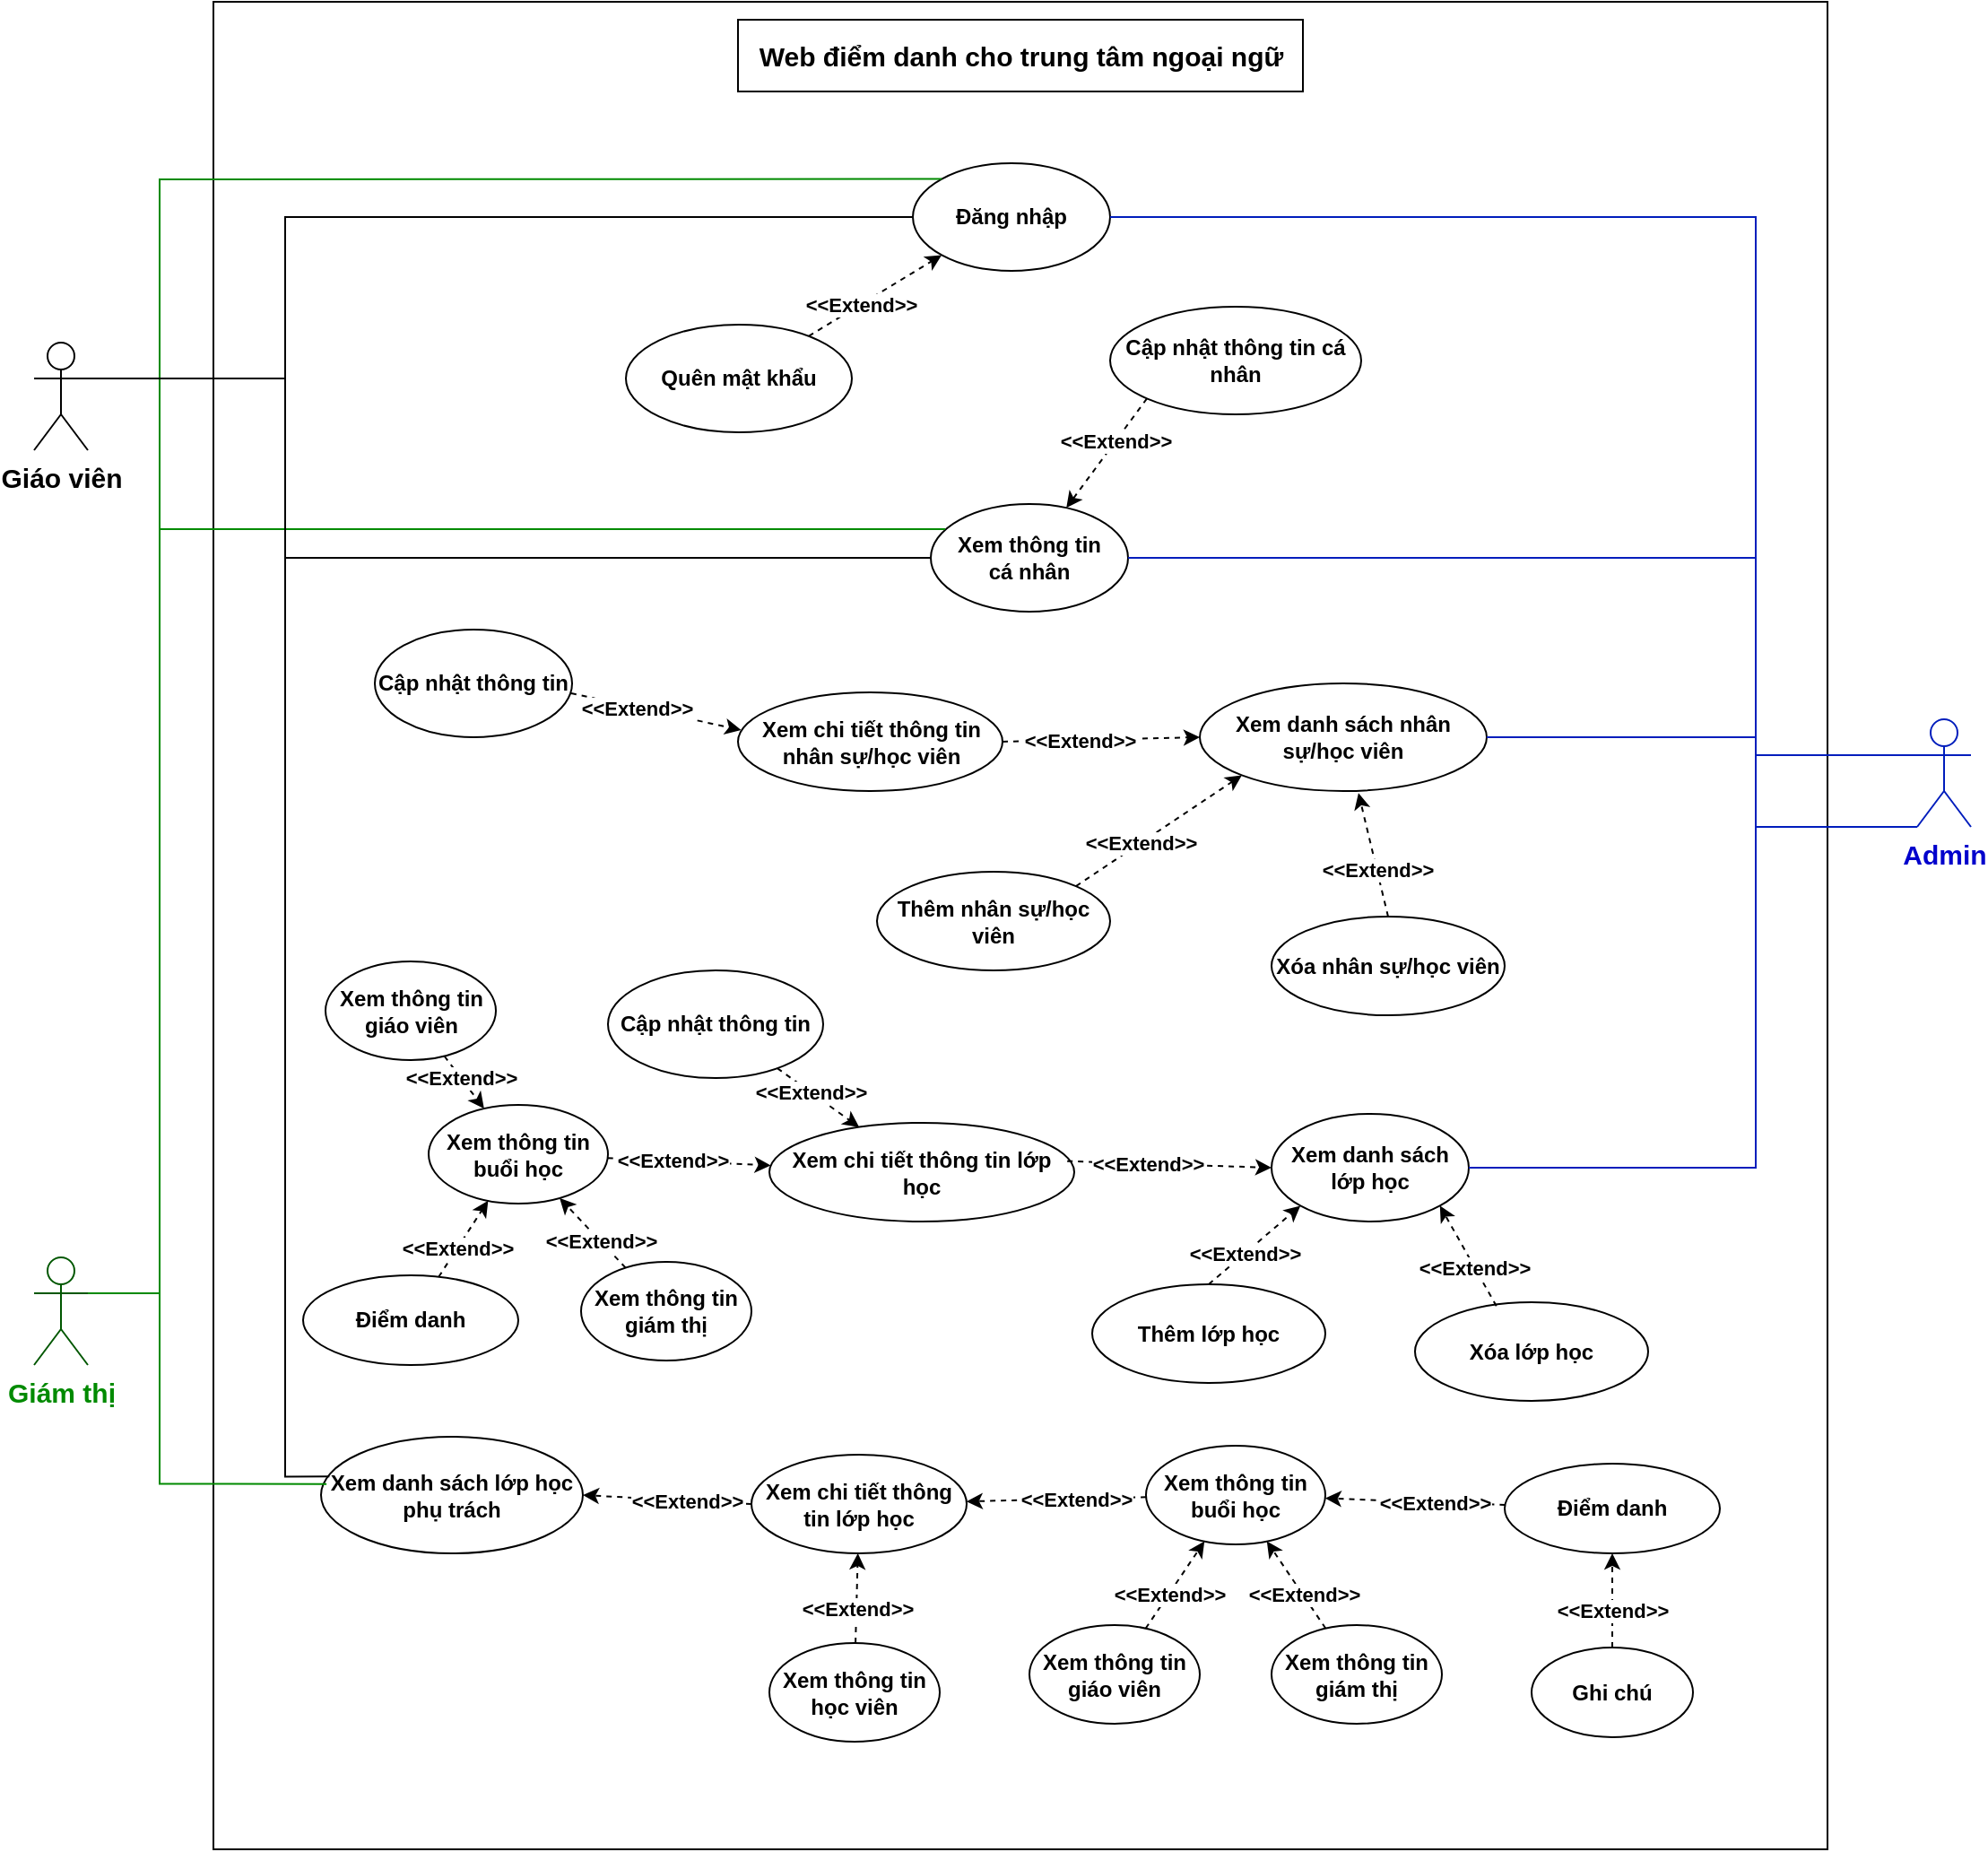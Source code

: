 <mxfile version="21.0.10" type="github">
  <diagram name="Page-1" id="CRNQidJyGZVOagn2CQu6">
    <mxGraphModel dx="2163" dy="676" grid="1" gridSize="10" guides="1" tooltips="1" connect="1" arrows="1" fold="1" page="1" pageScale="1" pageWidth="850" pageHeight="1100" math="0" shadow="0">
      <root>
        <mxCell id="0" />
        <mxCell id="1" parent="0" />
        <mxCell id="foU8qJLjKtTW0TO3vTlr-1" value="" style="rounded=0;whiteSpace=wrap;html=1;fontStyle=1" parent="1" vertex="1">
          <mxGeometry y="35" width="900" height="1030" as="geometry" />
        </mxCell>
        <mxCell id="foU8qJLjKtTW0TO3vTlr-2" value="&lt;font style=&quot;font-size: 15px;&quot;&gt;&lt;span&gt;Web điểm danh cho trung tâm ngoại ngữ&lt;/span&gt;&lt;/font&gt;" style="rounded=0;whiteSpace=wrap;html=1;fontStyle=1" parent="1" vertex="1">
          <mxGeometry x="292.5" y="45" width="315" height="40" as="geometry" />
        </mxCell>
        <mxCell id="foU8qJLjKtTW0TO3vTlr-3" value="&lt;font style=&quot;&quot; color=&quot;#0000cc&quot;&gt;Admin&lt;/font&gt;" style="shape=umlActor;verticalLabelPosition=bottom;verticalAlign=top;html=1;outlineConnect=0;fontSize=15;fillColor=none;fontColor=#ffffff;strokeColor=#001DBC;fontStyle=1" parent="1" vertex="1">
          <mxGeometry x="950" y="435" width="30" height="60" as="geometry" />
        </mxCell>
        <mxCell id="foU8qJLjKtTW0TO3vTlr-12" value="Giáo viên" style="shape=umlActor;verticalLabelPosition=bottom;verticalAlign=top;html=1;outlineConnect=0;fontSize=15;fontStyle=1" parent="1" vertex="1">
          <mxGeometry x="-100" y="225" width="30" height="60" as="geometry" />
        </mxCell>
        <mxCell id="foU8qJLjKtTW0TO3vTlr-16" value="Đăng nhập" style="ellipse;whiteSpace=wrap;html=1;fontStyle=1" parent="1" vertex="1">
          <mxGeometry x="390" y="125" width="110" height="60" as="geometry" />
        </mxCell>
        <mxCell id="foU8qJLjKtTW0TO3vTlr-18" value="Quên mật khẩu" style="ellipse;whiteSpace=wrap;html=1;fontStyle=1" parent="1" vertex="1">
          <mxGeometry x="230" y="215" width="126" height="60" as="geometry" />
        </mxCell>
        <mxCell id="foU8qJLjKtTW0TO3vTlr-19" value="" style="endArrow=classic;html=1;rounded=0;entryX=0;entryY=1;entryDx=0;entryDy=0;dashed=1;fontStyle=1" parent="1" source="foU8qJLjKtTW0TO3vTlr-18" target="foU8qJLjKtTW0TO3vTlr-16" edge="1">
          <mxGeometry width="50" height="50" relative="1" as="geometry">
            <mxPoint x="501" y="245" as="sourcePoint" />
            <mxPoint x="431" y="275" as="targetPoint" />
          </mxGeometry>
        </mxCell>
        <mxCell id="foU8qJLjKtTW0TO3vTlr-20" value="&amp;lt;&amp;lt;Extend&amp;gt;&amp;gt;" style="edgeLabel;html=1;align=center;verticalAlign=middle;resizable=0;points=[];fontStyle=1" parent="foU8qJLjKtTW0TO3vTlr-19" connectable="0" vertex="1">
          <mxGeometry x="-0.223" relative="1" as="geometry">
            <mxPoint as="offset" />
          </mxGeometry>
        </mxCell>
        <mxCell id="foU8qJLjKtTW0TO3vTlr-26" value="Xem danh sách lớp học" style="ellipse;whiteSpace=wrap;html=1;fontStyle=1" parent="1" vertex="1">
          <mxGeometry x="590" y="655" width="110" height="60" as="geometry" />
        </mxCell>
        <mxCell id="foU8qJLjKtTW0TO3vTlr-28" value="Xem thông tin&lt;br&gt;cá nhân" style="ellipse;whiteSpace=wrap;html=1;fontStyle=1" parent="1" vertex="1">
          <mxGeometry x="400" y="315" width="110" height="60" as="geometry" />
        </mxCell>
        <mxCell id="foU8qJLjKtTW0TO3vTlr-29" value="Xem danh sách nhân sự/học viên" style="ellipse;whiteSpace=wrap;html=1;fontStyle=1" parent="1" vertex="1">
          <mxGeometry x="550" y="415" width="160" height="60" as="geometry" />
        </mxCell>
        <mxCell id="foU8qJLjKtTW0TO3vTlr-31" value="" style="endArrow=none;html=1;rounded=0;fontSize=15;exitX=1;exitY=0.333;exitDx=0;exitDy=0;exitPerimeter=0;entryX=0;entryY=0.5;entryDx=0;entryDy=0;fontStyle=1" parent="1" source="foU8qJLjKtTW0TO3vTlr-12" target="foU8qJLjKtTW0TO3vTlr-16" edge="1">
          <mxGeometry width="50" height="50" relative="1" as="geometry">
            <mxPoint x="420" y="455" as="sourcePoint" />
            <mxPoint x="470" y="405" as="targetPoint" />
            <Array as="points">
              <mxPoint x="40" y="245" />
              <mxPoint x="40" y="155" />
            </Array>
          </mxGeometry>
        </mxCell>
        <mxCell id="foU8qJLjKtTW0TO3vTlr-33" value="" style="endArrow=none;html=1;rounded=0;fontSize=15;exitX=1;exitY=0.333;exitDx=0;exitDy=0;exitPerimeter=0;entryX=0;entryY=0.5;entryDx=0;entryDy=0;fontStyle=1" parent="1" source="foU8qJLjKtTW0TO3vTlr-12" target="foU8qJLjKtTW0TO3vTlr-28" edge="1">
          <mxGeometry width="50" height="50" relative="1" as="geometry">
            <mxPoint x="50" y="465" as="sourcePoint" />
            <mxPoint x="400" y="345" as="targetPoint" />
            <Array as="points">
              <mxPoint x="40" y="245" />
              <mxPoint x="40" y="345" />
            </Array>
          </mxGeometry>
        </mxCell>
        <mxCell id="foU8qJLjKtTW0TO3vTlr-37" value="" style="endArrow=none;html=1;rounded=0;fontSize=15;fillColor=#0050ef;strokeColor=#001DBC;entryX=0;entryY=0.333;entryDx=0;entryDy=0;entryPerimeter=0;exitX=1;exitY=0.5;exitDx=0;exitDy=0;fontStyle=1" parent="1" source="foU8qJLjKtTW0TO3vTlr-16" target="foU8qJLjKtTW0TO3vTlr-3" edge="1">
          <mxGeometry width="50" height="50" relative="1" as="geometry">
            <mxPoint x="520" y="455" as="sourcePoint" />
            <mxPoint x="570" y="405" as="targetPoint" />
            <Array as="points">
              <mxPoint x="860" y="155" />
              <mxPoint x="860" y="455" />
            </Array>
          </mxGeometry>
        </mxCell>
        <mxCell id="foU8qJLjKtTW0TO3vTlr-39" value="" style="endArrow=none;html=1;rounded=0;fontSize=15;fillColor=#0050ef;strokeColor=#001DBC;exitX=1;exitY=0.5;exitDx=0;exitDy=0;entryX=0;entryY=0.333;entryDx=0;entryDy=0;entryPerimeter=0;fontStyle=1" parent="1" source="foU8qJLjKtTW0TO3vTlr-28" target="foU8qJLjKtTW0TO3vTlr-3" edge="1">
          <mxGeometry width="50" height="50" relative="1" as="geometry">
            <mxPoint x="510" y="345" as="sourcePoint" />
            <mxPoint x="860" y="455" as="targetPoint" />
            <Array as="points">
              <mxPoint x="860" y="345" />
              <mxPoint x="860" y="455" />
            </Array>
          </mxGeometry>
        </mxCell>
        <mxCell id="foU8qJLjKtTW0TO3vTlr-40" value="" style="endArrow=none;html=1;rounded=0;fontSize=15;fillColor=#0050ef;strokeColor=#001DBC;exitX=1;exitY=0.5;exitDx=0;exitDy=0;entryX=0;entryY=1;entryDx=0;entryDy=0;entryPerimeter=0;fontStyle=1;edgeStyle=orthogonalEdgeStyle;" parent="1" source="foU8qJLjKtTW0TO3vTlr-29" target="foU8qJLjKtTW0TO3vTlr-3" edge="1">
          <mxGeometry width="50" height="50" relative="1" as="geometry">
            <mxPoint x="510" y="435" as="sourcePoint" />
            <mxPoint x="870" y="465" as="targetPoint" />
            <Array as="points">
              <mxPoint x="860" y="445" />
              <mxPoint x="860" y="495" />
            </Array>
          </mxGeometry>
        </mxCell>
        <mxCell id="foU8qJLjKtTW0TO3vTlr-42" value="" style="endArrow=none;html=1;rounded=0;fontSize=15;fillColor=#0050ef;strokeColor=#001DBC;exitX=1;exitY=0.5;exitDx=0;exitDy=0;entryX=0;entryY=1;entryDx=0;entryDy=0;entryPerimeter=0;fontStyle=1" parent="1" source="foU8qJLjKtTW0TO3vTlr-26" target="foU8qJLjKtTW0TO3vTlr-3" edge="1">
          <mxGeometry width="50" height="50" relative="1" as="geometry">
            <mxPoint x="720" y="665" as="sourcePoint" />
            <mxPoint x="870" y="505" as="targetPoint" />
            <Array as="points">
              <mxPoint x="860" y="685" />
              <mxPoint x="860" y="495" />
            </Array>
          </mxGeometry>
        </mxCell>
        <mxCell id="xnCUMMj6vFn5ndqKwVFb-1" value="&lt;font color=&quot;#008a00&quot;&gt;Giám thị&lt;/font&gt;" style="shape=umlActor;verticalLabelPosition=bottom;verticalAlign=top;html=1;outlineConnect=0;fontSize=15;fontStyle=1;fillColor=none;fontColor=#ffffff;strokeColor=#005700;" parent="1" vertex="1">
          <mxGeometry x="-100" y="735" width="30" height="60" as="geometry" />
        </mxCell>
        <mxCell id="xnCUMMj6vFn5ndqKwVFb-2" value="" style="endArrow=none;html=1;rounded=0;fontColor=#008a00;strokeColor=#008a00;exitX=1;exitY=0.333;exitDx=0;exitDy=0;exitPerimeter=0;entryX=0;entryY=0;entryDx=0;entryDy=0;" parent="1" source="xnCUMMj6vFn5ndqKwVFb-1" target="foU8qJLjKtTW0TO3vTlr-16" edge="1">
          <mxGeometry width="50" height="50" relative="1" as="geometry">
            <mxPoint x="-20" y="775" as="sourcePoint" />
            <mxPoint x="30" y="725" as="targetPoint" />
            <Array as="points">
              <mxPoint x="-30" y="755" />
              <mxPoint x="-30" y="134" />
            </Array>
          </mxGeometry>
        </mxCell>
        <mxCell id="xnCUMMj6vFn5ndqKwVFb-4" value="" style="endArrow=none;html=1;rounded=0;fontColor=#008a00;strokeColor=#008a00;exitX=1;exitY=0.333;exitDx=0;exitDy=0;exitPerimeter=0;entryX=0.073;entryY=0.233;entryDx=0;entryDy=0;entryPerimeter=0;" parent="1" source="xnCUMMj6vFn5ndqKwVFb-1" target="foU8qJLjKtTW0TO3vTlr-28" edge="1">
          <mxGeometry width="50" height="50" relative="1" as="geometry">
            <mxPoint x="-60" y="765" as="sourcePoint" />
            <mxPoint x="416" y="276" as="targetPoint" />
            <Array as="points">
              <mxPoint x="-30" y="755" />
              <mxPoint x="-30" y="329" />
            </Array>
          </mxGeometry>
        </mxCell>
        <mxCell id="xnCUMMj6vFn5ndqKwVFb-8" value="Ghi chú" style="ellipse;whiteSpace=wrap;html=1;fontStyle=1" parent="1" vertex="1">
          <mxGeometry x="735" y="952.5" width="90" height="50" as="geometry" />
        </mxCell>
        <mxCell id="xnCUMMj6vFn5ndqKwVFb-9" value="" style="endArrow=classic;html=1;rounded=0;dashed=1;fontStyle=1;" parent="1" source="xnCUMMj6vFn5ndqKwVFb-8" target="JiPtHDF4y1pOYtlBRICb-31" edge="1">
          <mxGeometry width="50" height="50" relative="1" as="geometry">
            <mxPoint x="580" y="125" as="sourcePoint" />
            <mxPoint x="530" y="1125" as="targetPoint" />
          </mxGeometry>
        </mxCell>
        <mxCell id="xnCUMMj6vFn5ndqKwVFb-10" value="&amp;lt;&amp;lt;Extend&amp;gt;&amp;gt;" style="edgeLabel;html=1;align=center;verticalAlign=middle;resizable=0;points=[];fontStyle=1" parent="xnCUMMj6vFn5ndqKwVFb-9" connectable="0" vertex="1">
          <mxGeometry x="-0.223" relative="1" as="geometry">
            <mxPoint as="offset" />
          </mxGeometry>
        </mxCell>
        <mxCell id="JiPtHDF4y1pOYtlBRICb-1" value="Cập nhật thông tin cá nhân" style="ellipse;whiteSpace=wrap;html=1;fontStyle=1" parent="1" vertex="1">
          <mxGeometry x="500" y="205" width="140" height="60" as="geometry" />
        </mxCell>
        <mxCell id="JiPtHDF4y1pOYtlBRICb-2" value="" style="endArrow=classic;html=1;rounded=0;exitX=0;exitY=1;exitDx=0;exitDy=0;dashed=1;fontStyle=1;" parent="1" source="JiPtHDF4y1pOYtlBRICb-1" target="foU8qJLjKtTW0TO3vTlr-28" edge="1">
          <mxGeometry width="50" height="50" relative="1" as="geometry">
            <mxPoint x="550" y="255" as="sourcePoint" />
            <mxPoint x="494" y="186" as="targetPoint" />
          </mxGeometry>
        </mxCell>
        <mxCell id="JiPtHDF4y1pOYtlBRICb-3" value="&amp;lt;&amp;lt;Extend&amp;gt;&amp;gt;" style="edgeLabel;html=1;align=center;verticalAlign=middle;resizable=0;points=[];fontStyle=1" parent="JiPtHDF4y1pOYtlBRICb-2" connectable="0" vertex="1">
          <mxGeometry x="-0.223" relative="1" as="geometry">
            <mxPoint as="offset" />
          </mxGeometry>
        </mxCell>
        <mxCell id="JiPtHDF4y1pOYtlBRICb-4" value="Xem chi tiết thông tin nhân sự/học viên" style="ellipse;whiteSpace=wrap;html=1;fontStyle=1" parent="1" vertex="1">
          <mxGeometry x="292.5" y="420" width="147.5" height="55" as="geometry" />
        </mxCell>
        <mxCell id="JiPtHDF4y1pOYtlBRICb-5" value="Cập nhật thông tin" style="ellipse;whiteSpace=wrap;html=1;fontStyle=1" parent="1" vertex="1">
          <mxGeometry x="90" y="385" width="110" height="60" as="geometry" />
        </mxCell>
        <mxCell id="JiPtHDF4y1pOYtlBRICb-6" value="Thêm nhân sự/học viên" style="ellipse;whiteSpace=wrap;html=1;fontStyle=1" parent="1" vertex="1">
          <mxGeometry x="370" y="520" width="130" height="55" as="geometry" />
        </mxCell>
        <mxCell id="JiPtHDF4y1pOYtlBRICb-7" value="Xóa nhân sự/học viên" style="ellipse;whiteSpace=wrap;html=1;fontStyle=1" parent="1" vertex="1">
          <mxGeometry x="590" y="545" width="130" height="55" as="geometry" />
        </mxCell>
        <mxCell id="JiPtHDF4y1pOYtlBRICb-8" value="" style="endArrow=classic;html=1;rounded=0;exitX=1;exitY=0.5;exitDx=0;exitDy=0;dashed=1;fontStyle=1;entryX=0;entryY=0.5;entryDx=0;entryDy=0;" parent="1" source="JiPtHDF4y1pOYtlBRICb-4" target="foU8qJLjKtTW0TO3vTlr-29" edge="1">
          <mxGeometry width="50" height="50" relative="1" as="geometry">
            <mxPoint x="531" y="266" as="sourcePoint" />
            <mxPoint x="486" y="327" as="targetPoint" />
          </mxGeometry>
        </mxCell>
        <mxCell id="JiPtHDF4y1pOYtlBRICb-9" value="&amp;lt;&amp;lt;Extend&amp;gt;&amp;gt;" style="edgeLabel;html=1;align=center;verticalAlign=middle;resizable=0;points=[];fontStyle=1" parent="JiPtHDF4y1pOYtlBRICb-8" connectable="0" vertex="1">
          <mxGeometry x="-0.223" relative="1" as="geometry">
            <mxPoint as="offset" />
          </mxGeometry>
        </mxCell>
        <mxCell id="JiPtHDF4y1pOYtlBRICb-11" value="" style="endArrow=classic;html=1;rounded=0;exitX=1;exitY=0;exitDx=0;exitDy=0;dashed=1;fontStyle=1;entryX=0;entryY=1;entryDx=0;entryDy=0;" parent="1" source="JiPtHDF4y1pOYtlBRICb-6" target="foU8qJLjKtTW0TO3vTlr-29" edge="1">
          <mxGeometry width="50" height="50" relative="1" as="geometry">
            <mxPoint x="432" y="475" as="sourcePoint" />
            <mxPoint x="560" y="455" as="targetPoint" />
          </mxGeometry>
        </mxCell>
        <mxCell id="JiPtHDF4y1pOYtlBRICb-12" value="&amp;lt;&amp;lt;Extend&amp;gt;&amp;gt;" style="edgeLabel;html=1;align=center;verticalAlign=middle;resizable=0;points=[];fontStyle=1" parent="JiPtHDF4y1pOYtlBRICb-11" connectable="0" vertex="1">
          <mxGeometry x="-0.223" relative="1" as="geometry">
            <mxPoint as="offset" />
          </mxGeometry>
        </mxCell>
        <mxCell id="JiPtHDF4y1pOYtlBRICb-13" value="" style="endArrow=classic;html=1;rounded=0;exitX=0.5;exitY=0;exitDx=0;exitDy=0;dashed=1;fontStyle=1;entryX=0.553;entryY=1.019;entryDx=0;entryDy=0;entryPerimeter=0;" parent="1" source="JiPtHDF4y1pOYtlBRICb-7" target="foU8qJLjKtTW0TO3vTlr-29" edge="1">
          <mxGeometry width="50" height="50" relative="1" as="geometry">
            <mxPoint x="442" y="485" as="sourcePoint" />
            <mxPoint x="570" y="465" as="targetPoint" />
          </mxGeometry>
        </mxCell>
        <mxCell id="JiPtHDF4y1pOYtlBRICb-14" value="&amp;lt;&amp;lt;Extend&amp;gt;&amp;gt;" style="edgeLabel;html=1;align=center;verticalAlign=middle;resizable=0;points=[];fontStyle=1" parent="JiPtHDF4y1pOYtlBRICb-13" connectable="0" vertex="1">
          <mxGeometry x="-0.223" relative="1" as="geometry">
            <mxPoint as="offset" />
          </mxGeometry>
        </mxCell>
        <mxCell id="JiPtHDF4y1pOYtlBRICb-15" value="" style="endArrow=classic;html=1;rounded=0;exitX=0.995;exitY=0.592;exitDx=0;exitDy=0;dashed=1;fontStyle=1;entryX=0.012;entryY=0.381;entryDx=0;entryDy=0;entryPerimeter=0;exitPerimeter=0;" parent="1" source="JiPtHDF4y1pOYtlBRICb-5" target="JiPtHDF4y1pOYtlBRICb-4" edge="1">
          <mxGeometry width="50" height="50" relative="1" as="geometry">
            <mxPoint x="665" y="545" as="sourcePoint" />
            <mxPoint x="648" y="486" as="targetPoint" />
          </mxGeometry>
        </mxCell>
        <mxCell id="JiPtHDF4y1pOYtlBRICb-16" value="&amp;lt;&amp;lt;Extend&amp;gt;&amp;gt;" style="edgeLabel;html=1;align=center;verticalAlign=middle;resizable=0;points=[];fontStyle=1" parent="JiPtHDF4y1pOYtlBRICb-15" connectable="0" vertex="1">
          <mxGeometry x="-0.223" relative="1" as="geometry">
            <mxPoint as="offset" />
          </mxGeometry>
        </mxCell>
        <mxCell id="JiPtHDF4y1pOYtlBRICb-17" value="Xem chi tiết thông tin lớp học" style="ellipse;whiteSpace=wrap;html=1;fontStyle=1" parent="1" vertex="1">
          <mxGeometry x="310" y="660" width="170" height="55" as="geometry" />
        </mxCell>
        <mxCell id="JiPtHDF4y1pOYtlBRICb-18" value="Cập nhật thông tin" style="ellipse;whiteSpace=wrap;html=1;fontStyle=1" parent="1" vertex="1">
          <mxGeometry x="220" y="575" width="120" height="60" as="geometry" />
        </mxCell>
        <mxCell id="JiPtHDF4y1pOYtlBRICb-19" value="Thêm lớp học" style="ellipse;whiteSpace=wrap;html=1;fontStyle=1" parent="1" vertex="1">
          <mxGeometry x="490" y="750" width="130" height="55" as="geometry" />
        </mxCell>
        <mxCell id="JiPtHDF4y1pOYtlBRICb-20" value="Xóa lớp học" style="ellipse;whiteSpace=wrap;html=1;fontStyle=1" parent="1" vertex="1">
          <mxGeometry x="670" y="760" width="130" height="55" as="geometry" />
        </mxCell>
        <mxCell id="JiPtHDF4y1pOYtlBRICb-21" value="" style="endArrow=classic;html=1;rounded=0;dashed=1;fontStyle=1;" parent="1" source="JiPtHDF4y1pOYtlBRICb-18" target="JiPtHDF4y1pOYtlBRICb-17" edge="1">
          <mxGeometry width="50" height="50" relative="1" as="geometry">
            <mxPoint x="229" y="431" as="sourcePoint" />
            <mxPoint x="332" y="451" as="targetPoint" />
          </mxGeometry>
        </mxCell>
        <mxCell id="JiPtHDF4y1pOYtlBRICb-22" value="&amp;lt;&amp;lt;Extend&amp;gt;&amp;gt;" style="edgeLabel;html=1;align=center;verticalAlign=middle;resizable=0;points=[];fontStyle=1" parent="JiPtHDF4y1pOYtlBRICb-21" connectable="0" vertex="1">
          <mxGeometry x="-0.223" relative="1" as="geometry">
            <mxPoint as="offset" />
          </mxGeometry>
        </mxCell>
        <mxCell id="JiPtHDF4y1pOYtlBRICb-24" value="" style="endArrow=classic;html=1;rounded=0;exitX=0.977;exitY=0.388;exitDx=0;exitDy=0;dashed=1;fontStyle=1;entryX=0;entryY=0.5;entryDx=0;entryDy=0;exitPerimeter=0;" parent="1" source="JiPtHDF4y1pOYtlBRICb-17" target="foU8qJLjKtTW0TO3vTlr-26" edge="1">
          <mxGeometry width="50" height="50" relative="1" as="geometry">
            <mxPoint x="303" y="685" as="sourcePoint" />
            <mxPoint x="405" y="695" as="targetPoint" />
          </mxGeometry>
        </mxCell>
        <mxCell id="JiPtHDF4y1pOYtlBRICb-25" value="&amp;lt;&amp;lt;Extend&amp;gt;&amp;gt;" style="edgeLabel;html=1;align=center;verticalAlign=middle;resizable=0;points=[];fontStyle=1" parent="JiPtHDF4y1pOYtlBRICb-24" connectable="0" vertex="1">
          <mxGeometry x="-0.223" relative="1" as="geometry">
            <mxPoint as="offset" />
          </mxGeometry>
        </mxCell>
        <mxCell id="JiPtHDF4y1pOYtlBRICb-26" value="" style="endArrow=classic;html=1;rounded=0;exitX=0.5;exitY=0;exitDx=0;exitDy=0;dashed=1;fontStyle=1;entryX=0;entryY=1;entryDx=0;entryDy=0;" parent="1" source="JiPtHDF4y1pOYtlBRICb-19" target="foU8qJLjKtTW0TO3vTlr-26" edge="1">
          <mxGeometry width="50" height="50" relative="1" as="geometry">
            <mxPoint x="477" y="689" as="sourcePoint" />
            <mxPoint x="600" y="695" as="targetPoint" />
          </mxGeometry>
        </mxCell>
        <mxCell id="JiPtHDF4y1pOYtlBRICb-27" value="&amp;lt;&amp;lt;Extend&amp;gt;&amp;gt;" style="edgeLabel;html=1;align=center;verticalAlign=middle;resizable=0;points=[];fontStyle=1" parent="JiPtHDF4y1pOYtlBRICb-26" connectable="0" vertex="1">
          <mxGeometry x="-0.223" relative="1" as="geometry">
            <mxPoint as="offset" />
          </mxGeometry>
        </mxCell>
        <mxCell id="JiPtHDF4y1pOYtlBRICb-28" value="" style="endArrow=classic;html=1;rounded=0;exitX=0.349;exitY=0.039;exitDx=0;exitDy=0;dashed=1;fontStyle=1;entryX=1;entryY=1;entryDx=0;entryDy=0;exitPerimeter=0;" parent="1" source="JiPtHDF4y1pOYtlBRICb-20" target="foU8qJLjKtTW0TO3vTlr-26" edge="1">
          <mxGeometry width="50" height="50" relative="1" as="geometry">
            <mxPoint x="487" y="699" as="sourcePoint" />
            <mxPoint x="610" y="705" as="targetPoint" />
          </mxGeometry>
        </mxCell>
        <mxCell id="JiPtHDF4y1pOYtlBRICb-29" value="&amp;lt;&amp;lt;Extend&amp;gt;&amp;gt;" style="edgeLabel;html=1;align=center;verticalAlign=middle;resizable=0;points=[];fontStyle=1" parent="JiPtHDF4y1pOYtlBRICb-28" connectable="0" vertex="1">
          <mxGeometry x="-0.223" relative="1" as="geometry">
            <mxPoint as="offset" />
          </mxGeometry>
        </mxCell>
        <mxCell id="JiPtHDF4y1pOYtlBRICb-30" value="Xem danh sách lớp học phụ trách" style="ellipse;whiteSpace=wrap;html=1;fontStyle=1" parent="1" vertex="1">
          <mxGeometry x="60" y="835" width="146" height="65" as="geometry" />
        </mxCell>
        <mxCell id="JiPtHDF4y1pOYtlBRICb-31" value="Điểm danh" style="ellipse;whiteSpace=wrap;html=1;fontStyle=1" parent="1" vertex="1">
          <mxGeometry x="720" y="850" width="120" height="50" as="geometry" />
        </mxCell>
        <mxCell id="JiPtHDF4y1pOYtlBRICb-32" value="" style="endArrow=classic;html=1;rounded=0;dashed=1;fontStyle=1;" parent="1" source="JiPtHDF4y1pOYtlBRICb-31" target="rXk7IQa9aIsszNPNrJmk-4" edge="1">
          <mxGeometry width="50" height="50" relative="1" as="geometry">
            <mxPoint x="693" y="942" as="sourcePoint" />
            <mxPoint x="541" y="916" as="targetPoint" />
          </mxGeometry>
        </mxCell>
        <mxCell id="JiPtHDF4y1pOYtlBRICb-33" value="&amp;lt;&amp;lt;Extend&amp;gt;&amp;gt;" style="edgeLabel;html=1;align=center;verticalAlign=middle;resizable=0;points=[];fontStyle=1" parent="JiPtHDF4y1pOYtlBRICb-32" connectable="0" vertex="1">
          <mxGeometry x="-0.223" relative="1" as="geometry">
            <mxPoint as="offset" />
          </mxGeometry>
        </mxCell>
        <mxCell id="JiPtHDF4y1pOYtlBRICb-36" value="" style="endArrow=none;html=1;rounded=0;fontColor=#008a00;strokeColor=#008a00;exitX=1;exitY=0.333;exitDx=0;exitDy=0;exitPerimeter=0;entryX=0.021;entryY=0.405;entryDx=0;entryDy=0;entryPerimeter=0;edgeStyle=orthogonalEdgeStyle;" parent="1" source="xnCUMMj6vFn5ndqKwVFb-1" target="JiPtHDF4y1pOYtlBRICb-30" edge="1">
          <mxGeometry width="50" height="50" relative="1" as="geometry">
            <mxPoint x="-60" y="765" as="sourcePoint" />
            <mxPoint x="418" y="339" as="targetPoint" />
            <Array as="points">
              <mxPoint x="-30" y="755" />
              <mxPoint x="-30" y="861" />
            </Array>
          </mxGeometry>
        </mxCell>
        <mxCell id="JiPtHDF4y1pOYtlBRICb-37" value="" style="endArrow=none;html=1;rounded=0;fontSize=15;entryX=0.032;entryY=0.341;entryDx=0;entryDy=0;fontStyle=1;entryPerimeter=0;exitX=1;exitY=0.333;exitDx=0;exitDy=0;exitPerimeter=0;edgeStyle=orthogonalEdgeStyle;" parent="1" source="foU8qJLjKtTW0TO3vTlr-12" target="JiPtHDF4y1pOYtlBRICb-30" edge="1">
          <mxGeometry width="50" height="50" relative="1" as="geometry">
            <mxPoint x="-60" y="275" as="sourcePoint" />
            <mxPoint x="410" y="355" as="targetPoint" />
            <Array as="points">
              <mxPoint x="40" y="245" />
              <mxPoint x="40" y="857" />
            </Array>
          </mxGeometry>
        </mxCell>
        <mxCell id="x4KOJVOSGeH09oPiY5ND-3" value="Xem chi tiết thông tin lớp học" style="ellipse;whiteSpace=wrap;html=1;fontStyle=1" parent="1" vertex="1">
          <mxGeometry x="300" y="845" width="120" height="55" as="geometry" />
        </mxCell>
        <mxCell id="x4KOJVOSGeH09oPiY5ND-4" value="" style="endArrow=classic;html=1;rounded=0;exitX=0;exitY=0.5;exitDx=0;exitDy=0;dashed=1;fontStyle=1;entryX=1;entryY=0.5;entryDx=0;entryDy=0;" parent="1" source="x4KOJVOSGeH09oPiY5ND-3" target="JiPtHDF4y1pOYtlBRICb-30" edge="1">
          <mxGeometry width="50" height="50" relative="1" as="geometry">
            <mxPoint x="450" y="955" as="sourcePoint" />
            <mxPoint x="319" y="895" as="targetPoint" />
          </mxGeometry>
        </mxCell>
        <mxCell id="x4KOJVOSGeH09oPiY5ND-5" value="&amp;lt;&amp;lt;Extend&amp;gt;&amp;gt;" style="edgeLabel;html=1;align=center;verticalAlign=middle;resizable=0;points=[];fontStyle=1" parent="x4KOJVOSGeH09oPiY5ND-4" connectable="0" vertex="1">
          <mxGeometry x="-0.223" relative="1" as="geometry">
            <mxPoint as="offset" />
          </mxGeometry>
        </mxCell>
        <mxCell id="NkVfp7Vrt0b0NBib6sNS-2" value="Xem thông tin học viên" style="ellipse;whiteSpace=wrap;html=1;fontStyle=1" parent="1" vertex="1">
          <mxGeometry x="310" y="950" width="95" height="55" as="geometry" />
        </mxCell>
        <mxCell id="NkVfp7Vrt0b0NBib6sNS-3" value="" style="endArrow=classic;html=1;rounded=0;dashed=1;fontStyle=1;" parent="1" source="NkVfp7Vrt0b0NBib6sNS-2" target="x4KOJVOSGeH09oPiY5ND-3" edge="1">
          <mxGeometry width="50" height="50" relative="1" as="geometry">
            <mxPoint x="532" y="946" as="sourcePoint" />
            <mxPoint x="495" y="897" as="targetPoint" />
          </mxGeometry>
        </mxCell>
        <mxCell id="NkVfp7Vrt0b0NBib6sNS-4" value="&amp;lt;&amp;lt;Extend&amp;gt;&amp;gt;" style="edgeLabel;html=1;align=center;verticalAlign=middle;resizable=0;points=[];fontStyle=1" parent="NkVfp7Vrt0b0NBib6sNS-3" connectable="0" vertex="1">
          <mxGeometry x="-0.223" relative="1" as="geometry">
            <mxPoint as="offset" />
          </mxGeometry>
        </mxCell>
        <mxCell id="rXk7IQa9aIsszNPNrJmk-4" value="Xem thông tin buổi học" style="ellipse;whiteSpace=wrap;html=1;fontStyle=1" parent="1" vertex="1">
          <mxGeometry x="520" y="840" width="100" height="55" as="geometry" />
        </mxCell>
        <mxCell id="rXk7IQa9aIsszNPNrJmk-5" value="" style="endArrow=classic;html=1;rounded=0;dashed=1;fontStyle=1;" parent="1" source="rXk7IQa9aIsszNPNrJmk-4" target="x4KOJVOSGeH09oPiY5ND-3" edge="1">
          <mxGeometry width="50" height="50" relative="1" as="geometry">
            <mxPoint x="410" y="960" as="sourcePoint" />
            <mxPoint x="403" y="905" as="targetPoint" />
          </mxGeometry>
        </mxCell>
        <mxCell id="rXk7IQa9aIsszNPNrJmk-6" value="&amp;lt;&amp;lt;Extend&amp;gt;&amp;gt;" style="edgeLabel;html=1;align=center;verticalAlign=middle;resizable=0;points=[];fontStyle=1" parent="rXk7IQa9aIsszNPNrJmk-5" connectable="0" vertex="1">
          <mxGeometry x="-0.223" relative="1" as="geometry">
            <mxPoint as="offset" />
          </mxGeometry>
        </mxCell>
        <mxCell id="rXk7IQa9aIsszNPNrJmk-7" value="Xem thông tin giáo viên" style="ellipse;whiteSpace=wrap;html=1;fontStyle=1" parent="1" vertex="1">
          <mxGeometry x="455" y="940" width="95" height="55" as="geometry" />
        </mxCell>
        <mxCell id="rXk7IQa9aIsszNPNrJmk-8" value="" style="endArrow=classic;html=1;rounded=0;dashed=1;fontStyle=1;" parent="1" source="rXk7IQa9aIsszNPNrJmk-7" target="rXk7IQa9aIsszNPNrJmk-4" edge="1">
          <mxGeometry width="50" height="50" relative="1" as="geometry">
            <mxPoint x="410" y="960" as="sourcePoint" />
            <mxPoint x="403" y="905" as="targetPoint" />
          </mxGeometry>
        </mxCell>
        <mxCell id="rXk7IQa9aIsszNPNrJmk-9" value="&amp;lt;&amp;lt;Extend&amp;gt;&amp;gt;" style="edgeLabel;html=1;align=center;verticalAlign=middle;resizable=0;points=[];fontStyle=1" parent="rXk7IQa9aIsszNPNrJmk-8" connectable="0" vertex="1">
          <mxGeometry x="-0.223" relative="1" as="geometry">
            <mxPoint as="offset" />
          </mxGeometry>
        </mxCell>
        <mxCell id="8GhIDcjLOXHqqxuU2SZH-2" value="Xem thông tin giám thị" style="ellipse;whiteSpace=wrap;html=1;fontStyle=1" parent="1" vertex="1">
          <mxGeometry x="590" y="940" width="95" height="55" as="geometry" />
        </mxCell>
        <mxCell id="8GhIDcjLOXHqqxuU2SZH-3" value="" style="endArrow=classic;html=1;rounded=0;dashed=1;fontStyle=1;" parent="1" source="8GhIDcjLOXHqqxuU2SZH-2" target="rXk7IQa9aIsszNPNrJmk-4" edge="1">
          <mxGeometry width="50" height="50" relative="1" as="geometry">
            <mxPoint x="525" y="951" as="sourcePoint" />
            <mxPoint x="547" y="904" as="targetPoint" />
          </mxGeometry>
        </mxCell>
        <mxCell id="8GhIDcjLOXHqqxuU2SZH-4" value="&amp;lt;&amp;lt;Extend&amp;gt;&amp;gt;" style="edgeLabel;html=1;align=center;verticalAlign=middle;resizable=0;points=[];fontStyle=1" parent="8GhIDcjLOXHqqxuU2SZH-3" connectable="0" vertex="1">
          <mxGeometry x="-0.223" relative="1" as="geometry">
            <mxPoint as="offset" />
          </mxGeometry>
        </mxCell>
        <mxCell id="54QXwTcCSUHPAR4Y4KfE-1" value="Điểm danh" style="ellipse;whiteSpace=wrap;html=1;fontStyle=1" vertex="1" parent="1">
          <mxGeometry x="50" y="745" width="120" height="50" as="geometry" />
        </mxCell>
        <mxCell id="54QXwTcCSUHPAR4Y4KfE-2" value="" style="endArrow=classic;html=1;rounded=0;dashed=1;fontStyle=1;" edge="1" parent="1" source="54QXwTcCSUHPAR4Y4KfE-1" target="54QXwTcCSUHPAR4Y4KfE-4">
          <mxGeometry width="50" height="50" relative="1" as="geometry">
            <mxPoint x="323" y="812" as="sourcePoint" />
            <mxPoint x="171" y="786" as="targetPoint" />
          </mxGeometry>
        </mxCell>
        <mxCell id="54QXwTcCSUHPAR4Y4KfE-3" value="&amp;lt;&amp;lt;Extend&amp;gt;&amp;gt;" style="edgeLabel;html=1;align=center;verticalAlign=middle;resizable=0;points=[];fontStyle=1" connectable="0" vertex="1" parent="54QXwTcCSUHPAR4Y4KfE-2">
          <mxGeometry x="-0.223" relative="1" as="geometry">
            <mxPoint as="offset" />
          </mxGeometry>
        </mxCell>
        <mxCell id="54QXwTcCSUHPAR4Y4KfE-4" value="Xem thông tin buổi học" style="ellipse;whiteSpace=wrap;html=1;fontStyle=1" vertex="1" parent="1">
          <mxGeometry x="120" y="650" width="100" height="55" as="geometry" />
        </mxCell>
        <mxCell id="54QXwTcCSUHPAR4Y4KfE-5" value="" style="endArrow=classic;html=1;rounded=0;dashed=1;fontStyle=1;" edge="1" parent="1" source="54QXwTcCSUHPAR4Y4KfE-4" target="JiPtHDF4y1pOYtlBRICb-17">
          <mxGeometry width="50" height="50" relative="1" as="geometry">
            <mxPoint x="40" y="830" as="sourcePoint" />
            <mxPoint x="50" y="741" as="targetPoint" />
          </mxGeometry>
        </mxCell>
        <mxCell id="54QXwTcCSUHPAR4Y4KfE-6" value="&amp;lt;&amp;lt;Extend&amp;gt;&amp;gt;" style="edgeLabel;html=1;align=center;verticalAlign=middle;resizable=0;points=[];fontStyle=1" connectable="0" vertex="1" parent="54QXwTcCSUHPAR4Y4KfE-5">
          <mxGeometry x="-0.223" relative="1" as="geometry">
            <mxPoint as="offset" />
          </mxGeometry>
        </mxCell>
        <mxCell id="54QXwTcCSUHPAR4Y4KfE-7" value="Xem thông tin giáo viên" style="ellipse;whiteSpace=wrap;html=1;fontStyle=1" vertex="1" parent="1">
          <mxGeometry x="62.5" y="570" width="95" height="55" as="geometry" />
        </mxCell>
        <mxCell id="54QXwTcCSUHPAR4Y4KfE-8" value="" style="endArrow=classic;html=1;rounded=0;dashed=1;fontStyle=1;" edge="1" parent="1" source="54QXwTcCSUHPAR4Y4KfE-7" target="54QXwTcCSUHPAR4Y4KfE-4">
          <mxGeometry width="50" height="50" relative="1" as="geometry">
            <mxPoint x="40" y="830" as="sourcePoint" />
            <mxPoint x="33" y="775" as="targetPoint" />
          </mxGeometry>
        </mxCell>
        <mxCell id="54QXwTcCSUHPAR4Y4KfE-9" value="&amp;lt;&amp;lt;Extend&amp;gt;&amp;gt;" style="edgeLabel;html=1;align=center;verticalAlign=middle;resizable=0;points=[];fontStyle=1" connectable="0" vertex="1" parent="54QXwTcCSUHPAR4Y4KfE-8">
          <mxGeometry x="-0.223" relative="1" as="geometry">
            <mxPoint as="offset" />
          </mxGeometry>
        </mxCell>
        <mxCell id="54QXwTcCSUHPAR4Y4KfE-10" value="Xem thông tin giám thị" style="ellipse;whiteSpace=wrap;html=1;fontStyle=1" vertex="1" parent="1">
          <mxGeometry x="205" y="737.5" width="95" height="55" as="geometry" />
        </mxCell>
        <mxCell id="54QXwTcCSUHPAR4Y4KfE-11" value="" style="endArrow=classic;html=1;rounded=0;dashed=1;fontStyle=1;" edge="1" parent="1" source="54QXwTcCSUHPAR4Y4KfE-10" target="54QXwTcCSUHPAR4Y4KfE-4">
          <mxGeometry width="50" height="50" relative="1" as="geometry">
            <mxPoint x="155" y="821" as="sourcePoint" />
            <mxPoint x="177" y="774" as="targetPoint" />
          </mxGeometry>
        </mxCell>
        <mxCell id="54QXwTcCSUHPAR4Y4KfE-12" value="&amp;lt;&amp;lt;Extend&amp;gt;&amp;gt;" style="edgeLabel;html=1;align=center;verticalAlign=middle;resizable=0;points=[];fontStyle=1" connectable="0" vertex="1" parent="54QXwTcCSUHPAR4Y4KfE-11">
          <mxGeometry x="-0.223" relative="1" as="geometry">
            <mxPoint as="offset" />
          </mxGeometry>
        </mxCell>
      </root>
    </mxGraphModel>
  </diagram>
</mxfile>
